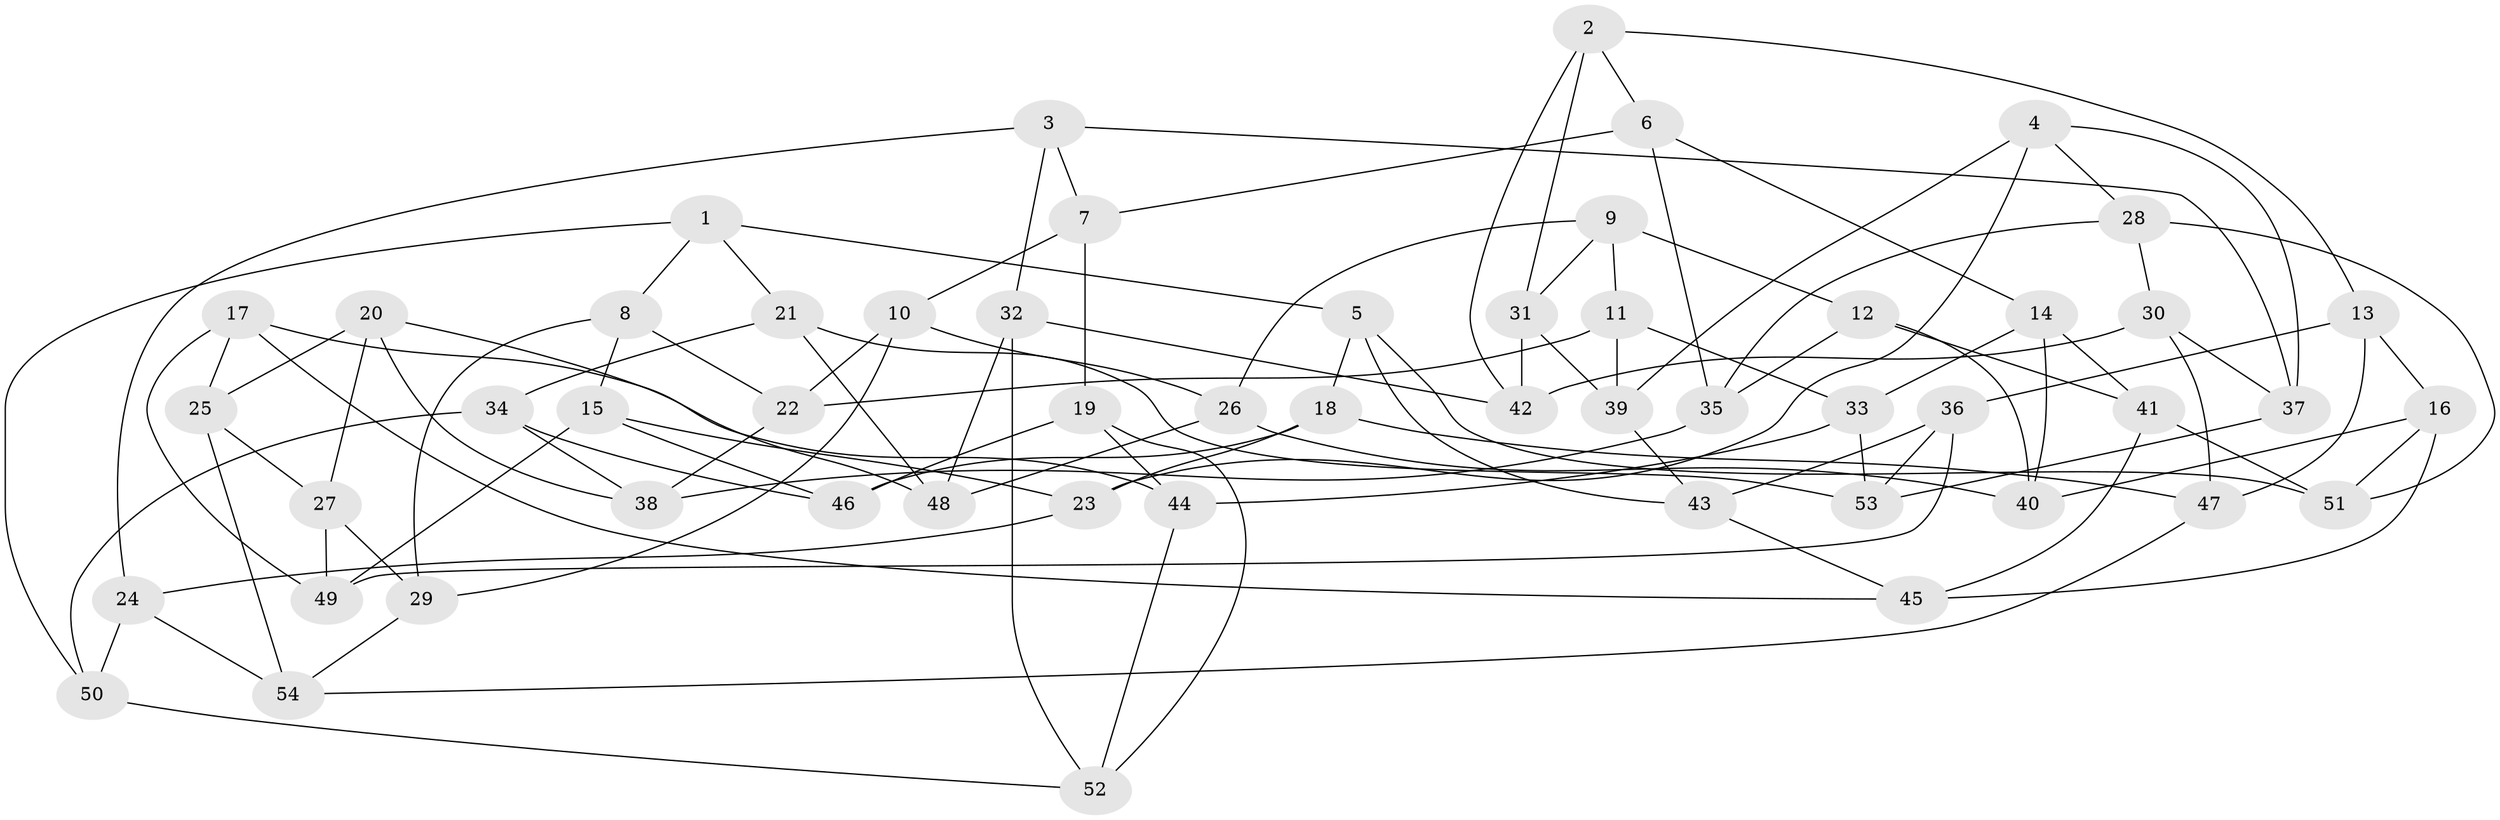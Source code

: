 // Generated by graph-tools (version 1.1) at 2025/38/03/09/25 02:38:02]
// undirected, 54 vertices, 108 edges
graph export_dot {
graph [start="1"]
  node [color=gray90,style=filled];
  1;
  2;
  3;
  4;
  5;
  6;
  7;
  8;
  9;
  10;
  11;
  12;
  13;
  14;
  15;
  16;
  17;
  18;
  19;
  20;
  21;
  22;
  23;
  24;
  25;
  26;
  27;
  28;
  29;
  30;
  31;
  32;
  33;
  34;
  35;
  36;
  37;
  38;
  39;
  40;
  41;
  42;
  43;
  44;
  45;
  46;
  47;
  48;
  49;
  50;
  51;
  52;
  53;
  54;
  1 -- 50;
  1 -- 8;
  1 -- 5;
  1 -- 21;
  2 -- 42;
  2 -- 6;
  2 -- 13;
  2 -- 31;
  3 -- 7;
  3 -- 32;
  3 -- 24;
  3 -- 37;
  4 -- 39;
  4 -- 23;
  4 -- 28;
  4 -- 37;
  5 -- 51;
  5 -- 43;
  5 -- 18;
  6 -- 7;
  6 -- 35;
  6 -- 14;
  7 -- 10;
  7 -- 19;
  8 -- 22;
  8 -- 29;
  8 -- 15;
  9 -- 11;
  9 -- 31;
  9 -- 26;
  9 -- 12;
  10 -- 22;
  10 -- 26;
  10 -- 29;
  11 -- 33;
  11 -- 22;
  11 -- 39;
  12 -- 35;
  12 -- 41;
  12 -- 40;
  13 -- 47;
  13 -- 16;
  13 -- 36;
  14 -- 40;
  14 -- 33;
  14 -- 41;
  15 -- 49;
  15 -- 46;
  15 -- 23;
  16 -- 40;
  16 -- 45;
  16 -- 51;
  17 -- 44;
  17 -- 25;
  17 -- 49;
  17 -- 45;
  18 -- 23;
  18 -- 47;
  18 -- 46;
  19 -- 44;
  19 -- 46;
  19 -- 52;
  20 -- 27;
  20 -- 25;
  20 -- 38;
  20 -- 48;
  21 -- 34;
  21 -- 53;
  21 -- 48;
  22 -- 38;
  23 -- 24;
  24 -- 54;
  24 -- 50;
  25 -- 27;
  25 -- 54;
  26 -- 40;
  26 -- 48;
  27 -- 29;
  27 -- 49;
  28 -- 35;
  28 -- 51;
  28 -- 30;
  29 -- 54;
  30 -- 42;
  30 -- 47;
  30 -- 37;
  31 -- 39;
  31 -- 42;
  32 -- 52;
  32 -- 42;
  32 -- 48;
  33 -- 44;
  33 -- 53;
  34 -- 46;
  34 -- 38;
  34 -- 50;
  35 -- 38;
  36 -- 43;
  36 -- 49;
  36 -- 53;
  37 -- 53;
  39 -- 43;
  41 -- 51;
  41 -- 45;
  43 -- 45;
  44 -- 52;
  47 -- 54;
  50 -- 52;
}

